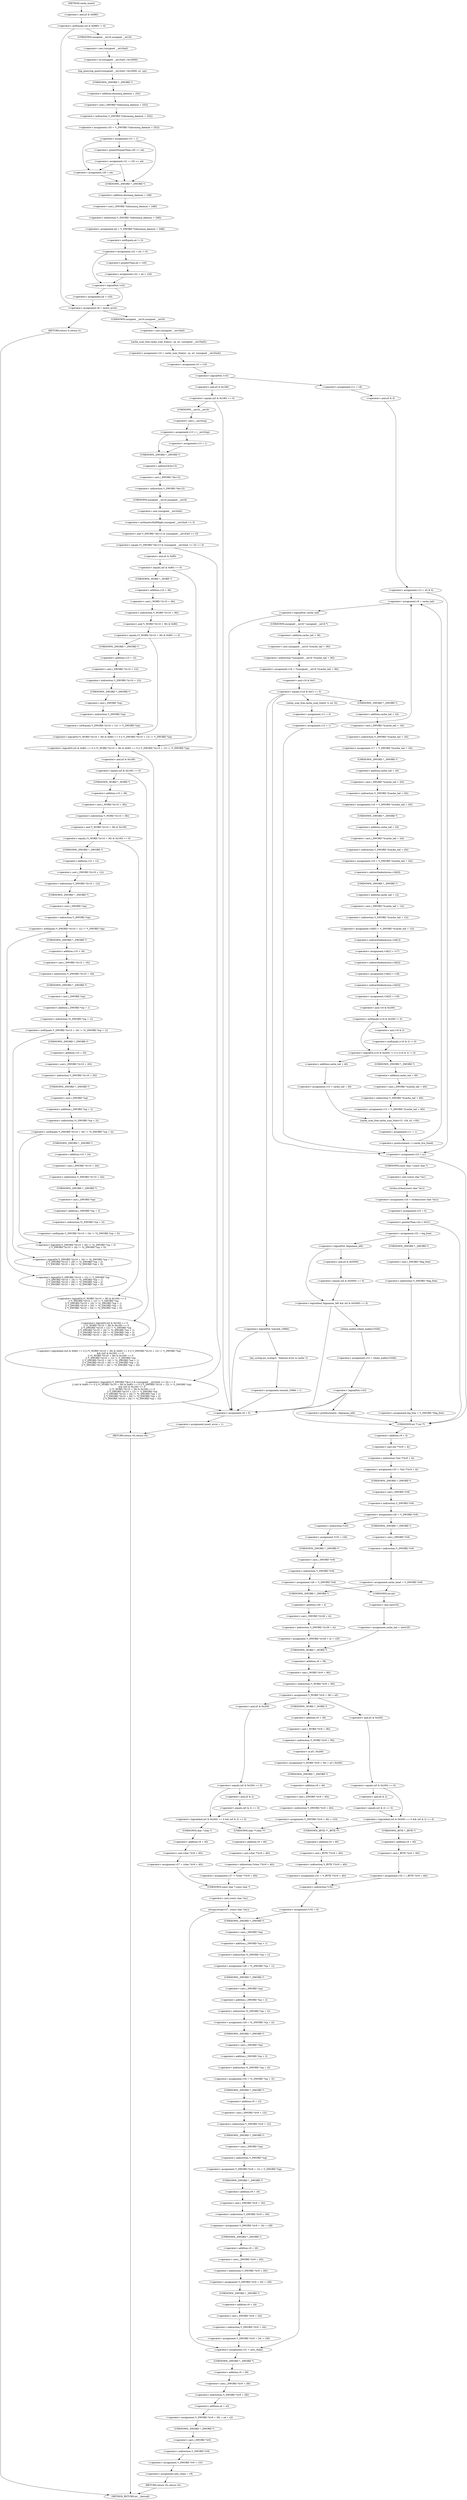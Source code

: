 digraph cache_insert {  
"1000159" [label = "(<operator>.notEquals,(a5 & 0x980) != 0)" ]
"1000160" [label = "(<operator>.and,a5 & 0x980)" ]
"1000165" [label = "(log_query,log_query((unsigned __int16)a5 | 0x10000, a1, cp))" ]
"1000166" [label = "(<operator>.or,(unsigned __int16)a5 | 0x10000)" ]
"1000167" [label = "(<operator>.cast,(unsigned __int16)a5)" ]
"1000168" [label = "(UNKNOWN,unsigned __int16,unsigned __int16)" ]
"1000173" [label = "(<operator>.assignment,v20 = *(_DWORD *)(dnsmasq_daemon + 252))" ]
"1000175" [label = "(<operator>.indirection,*(_DWORD *)(dnsmasq_daemon + 252))" ]
"1000176" [label = "(<operator>.cast,(_DWORD *)(dnsmasq_daemon + 252))" ]
"1000177" [label = "(UNKNOWN,_DWORD *,_DWORD *)" ]
"1000178" [label = "(<operator>.addition,dnsmasq_daemon + 252)" ]
"1000181" [label = "(<operator>.assignment,v21 = 1)" ]
"1000186" [label = "(<operator>.assignment,v21 = v20 >= a4)" ]
"1000188" [label = "(<operator>.greaterEqualsThan,v20 >= a4)" ]
"1000193" [label = "(<operator>.assignment,v20 = a4)" ]
"1000196" [label = "(<operator>.assignment,a4 = *(_DWORD *)(dnsmasq_daemon + 248))" ]
"1000198" [label = "(<operator>.indirection,*(_DWORD *)(dnsmasq_daemon + 248))" ]
"1000199" [label = "(<operator>.cast,(_DWORD *)(dnsmasq_daemon + 248))" ]
"1000200" [label = "(UNKNOWN,_DWORD *,_DWORD *)" ]
"1000201" [label = "(<operator>.addition,dnsmasq_daemon + 248)" ]
"1000204" [label = "(<operator>.assignment,v22 = a4 != 0)" ]
"1000206" [label = "(<operator>.notEquals,a4 != 0)" ]
"1000211" [label = "(<operator>.assignment,v22 = a4 > v20)" ]
"1000213" [label = "(<operator>.greaterThan,a4 > v20)" ]
"1000217" [label = "(<operator>.logicalNot,!v22)" ]
"1000219" [label = "(<operator>.assignment,a4 = v20)" ]
"1000222" [label = "(<operator>.assignment,v8 = insert_error)" ]
"1000227" [label = "(RETURN,return 0;,return 0;)" ]
"1000229" [label = "(<operator>.assignment,v10 = cache_scan_free(a1, cp, a3, (unsigned __int16)a5))" ]
"1000231" [label = "(cache_scan_free,cache_scan_free(a1, cp, a3, (unsigned __int16)a5))" ]
"1000235" [label = "(<operator>.cast,(unsigned __int16)a5)" ]
"1000236" [label = "(UNKNOWN,unsigned __int16,unsigned __int16)" ]
"1000238" [label = "(<operator>.assignment,v9 = v10)" ]
"1000242" [label = "(<operator>.logicalNot,!v10)" ]
"1000245" [label = "(<operator>.assignment,v11 = v8)" ]
"1000248" [label = "(<operator>.assignment,v12 = a5 & 4)" ]
"1000250" [label = "(<operator>.and,a5 & 4)" ]
"1000256" [label = "(<operator>.assignment,v9 = cache_tail)" ]
"1000260" [label = "(<operator>.logicalNot,!cache_tail)" ]
"1000263" [label = "(<operator>.assignment,v16 = *(unsigned __int16 *)(cache_tail + 36))" ]
"1000265" [label = "(<operator>.indirection,*(unsigned __int16 *)(cache_tail + 36))" ]
"1000266" [label = "(<operator>.cast,(unsigned __int16 *)(cache_tail + 36))" ]
"1000267" [label = "(UNKNOWN,unsigned __int16 *,unsigned __int16 *)" ]
"1000268" [label = "(<operator>.addition,cache_tail + 36)" ]
"1000272" [label = "(<operator>.equals,(v16 & 0xC) == 0)" ]
"1000273" [label = "(<operator>.and,v16 & 0xC)" ]
"1000282" [label = "(<operator>.logicalNot,!warned_10984)" ]
"1000285" [label = "(my_syslog,my_syslog(3, \"Internal error in cache.\"))" ]
"1000288" [label = "(<operator>.assignment,warned_10984 = 1)" ]
"1000295" [label = "(<operator>.assignment,v17 = *(_DWORD *)(cache_tail + 16))" ]
"1000297" [label = "(<operator>.indirection,*(_DWORD *)(cache_tail + 16))" ]
"1000298" [label = "(<operator>.cast,(_DWORD *)(cache_tail + 16))" ]
"1000299" [label = "(UNKNOWN,_DWORD *,_DWORD *)" ]
"1000300" [label = "(<operator>.addition,cache_tail + 16)" ]
"1000303" [label = "(<operator>.assignment,v18 = *(_DWORD *)(cache_tail + 20))" ]
"1000305" [label = "(<operator>.indirection,*(_DWORD *)(cache_tail + 20))" ]
"1000306" [label = "(<operator>.cast,(_DWORD *)(cache_tail + 20))" ]
"1000307" [label = "(UNKNOWN,_DWORD *,_DWORD *)" ]
"1000308" [label = "(<operator>.addition,cache_tail + 20)" ]
"1000311" [label = "(<operator>.assignment,v19 = *(_DWORD *)(cache_tail + 24))" ]
"1000313" [label = "(<operator>.indirection,*(_DWORD *)(cache_tail + 24))" ]
"1000314" [label = "(<operator>.cast,(_DWORD *)(cache_tail + 24))" ]
"1000315" [label = "(UNKNOWN,_DWORD *,_DWORD *)" ]
"1000316" [label = "(<operator>.addition,cache_tail + 24)" ]
"1000319" [label = "(<operator>.assignment,v34[0] = *(_DWORD *)(cache_tail + 12))" ]
"1000320" [label = "(<operator>.indirectIndexAccess,v34[0])" ]
"1000323" [label = "(<operator>.indirection,*(_DWORD *)(cache_tail + 12))" ]
"1000324" [label = "(<operator>.cast,(_DWORD *)(cache_tail + 12))" ]
"1000325" [label = "(UNKNOWN,_DWORD *,_DWORD *)" ]
"1000326" [label = "(<operator>.addition,cache_tail + 12)" ]
"1000329" [label = "(<operator>.assignment,v34[1] = v17)" ]
"1000330" [label = "(<operator>.indirectIndexAccess,v34[1])" ]
"1000334" [label = "(<operator>.assignment,v34[2] = v18)" ]
"1000335" [label = "(<operator>.indirectIndexAccess,v34[2])" ]
"1000339" [label = "(<operator>.assignment,v34[3] = v19)" ]
"1000340" [label = "(<operator>.indirectIndexAccess,v34[3])" ]
"1000345" [label = "(<operator>.logicalOr,(v16 & 0x200) != 0 || (v16 & 2) != 0)" ]
"1000346" [label = "(<operator>.notEquals,(v16 & 0x200) != 0)" ]
"1000347" [label = "(<operator>.and,v16 & 0x200)" ]
"1000351" [label = "(<operator>.notEquals,(v16 & 2) != 0)" ]
"1000352" [label = "(<operator>.and,v16 & 2)" ]
"1000356" [label = "(<operator>.assignment,v15 = *(_DWORD *)(cache_tail + 40))" ]
"1000358" [label = "(<operator>.indirection,*(_DWORD *)(cache_tail + 40))" ]
"1000359" [label = "(<operator>.cast,(_DWORD *)(cache_tail + 40))" ]
"1000360" [label = "(UNKNOWN,_DWORD *,_DWORD *)" ]
"1000361" [label = "(<operator>.addition,cache_tail + 40)" ]
"1000365" [label = "(<operator>.assignment,v15 = cache_tail + 40)" ]
"1000367" [label = "(<operator>.addition,cache_tail + 40)" ]
"1000370" [label = "(cache_scan_free,cache_scan_free(v15, v34, a3, v16))" ]
"1000375" [label = "(<operator>.assignment,v11 = 1)" ]
"1000378" [label = "(<operator>.preIncrement,++cache_live_freed)" ]
"1000382" [label = "(cache_scan_free,cache_scan_free(0, 0, a3, 0))" ]
"1000387" [label = "(<operator>.assignment,v11 = 0)" ]
"1000390" [label = "(<operator>.assignment,v12 = 1)" ]
"1000393" [label = "(<operator>.assignment,v23 = a1)" ]
"1000399" [label = "(<operator>.assignment,v24 = strlen((const char *)a1))" ]
"1000401" [label = "(strlen,strlen((const char *)a1))" ]
"1000402" [label = "(<operator>.cast,(const char *)a1)" ]
"1000403" [label = "(UNKNOWN,const char *,const char *)" ]
"1000405" [label = "(<operator>.assignment,v23 = 0)" ]
"1000409" [label = "(<operator>.greaterThan,v24 > 0x31)" ]
"1000413" [label = "(<operator>.assignment,v23 = big_free)" ]
"1000419" [label = "(<operator>.assignment,big_free = *(_DWORD *)big_free)" ]
"1000421" [label = "(<operator>.indirection,*(_DWORD *)big_free)" ]
"1000422" [label = "(<operator>.cast,(_DWORD *)big_free)" ]
"1000423" [label = "(UNKNOWN,_DWORD *,_DWORD *)" ]
"1000428" [label = "(<operator>.logicalAnd,!bignames_left && (a5 & 0x5000) == 0)" ]
"1000429" [label = "(<operator>.logicalNot,!bignames_left)" ]
"1000431" [label = "(<operator>.equals,(a5 & 0x5000) == 0)" ]
"1000432" [label = "(<operator>.and,a5 & 0x5000)" ]
"1000437" [label = "(<operator>.assignment,v23 = whine_malloc(1028))" ]
"1000439" [label = "(whine_malloc,whine_malloc(1028))" ]
"1000442" [label = "(<operator>.logicalNot,!v23)" ]
"1000447" [label = "(<operator>.preDecrement,--bignames_left)" ]
"1000449" [label = "(<operator>.assignment,v25 = *(int **)(v9 + 4))" ]
"1000451" [label = "(<operator>.indirection,*(int **)(v9 + 4))" ]
"1000452" [label = "(<operator>.cast,(int **)(v9 + 4))" ]
"1000453" [label = "(UNKNOWN,int **,int **)" ]
"1000454" [label = "(<operator>.addition,v9 + 4)" ]
"1000457" [label = "(<operator>.assignment,v26 = *(_DWORD *)v9)" ]
"1000459" [label = "(<operator>.indirection,*(_DWORD *)v9)" ]
"1000460" [label = "(<operator>.cast,(_DWORD *)v9)" ]
"1000461" [label = "(UNKNOWN,_DWORD *,_DWORD *)" ]
"1000466" [label = "(<operator>.assignment,*v25 = v26)" ]
"1000467" [label = "(<operator>.indirection,*v25)" ]
"1000470" [label = "(<operator>.assignment,v26 = *(_DWORD *)v9)" ]
"1000472" [label = "(<operator>.indirection,*(_DWORD *)v9)" ]
"1000473" [label = "(<operator>.cast,(_DWORD *)v9)" ]
"1000474" [label = "(UNKNOWN,_DWORD *,_DWORD *)" ]
"1000478" [label = "(<operator>.assignment,cache_head = *(_DWORD *)v9)" ]
"1000480" [label = "(<operator>.indirection,*(_DWORD *)v9)" ]
"1000481" [label = "(<operator>.cast,(_DWORD *)v9)" ]
"1000482" [label = "(UNKNOWN,_DWORD *,_DWORD *)" ]
"1000486" [label = "(<operator>.assignment,*(_DWORD *)(v26 + 4) = v25)" ]
"1000487" [label = "(<operator>.indirection,*(_DWORD *)(v26 + 4))" ]
"1000488" [label = "(<operator>.cast,(_DWORD *)(v26 + 4))" ]
"1000489" [label = "(UNKNOWN,_DWORD *,_DWORD *)" ]
"1000490" [label = "(<operator>.addition,v26 + 4)" ]
"1000495" [label = "(<operator>.assignment,cache_tail = (int)v25)" ]
"1000497" [label = "(<operator>.cast,(int)v25)" ]
"1000498" [label = "(UNKNOWN,int,int)" ]
"1000500" [label = "(<operator>.assignment,*(_WORD *)(v9 + 36) = a5)" ]
"1000501" [label = "(<operator>.indirection,*(_WORD *)(v9 + 36))" ]
"1000502" [label = "(<operator>.cast,(_WORD *)(v9 + 36))" ]
"1000503" [label = "(UNKNOWN,_WORD *,_WORD *)" ]
"1000504" [label = "(<operator>.addition,v9 + 36)" ]
"1000511" [label = "(<operator>.assignment,*(_WORD *)(v9 + 36) = a5 | 0x200)" ]
"1000512" [label = "(<operator>.indirection,*(_WORD *)(v9 + 36))" ]
"1000513" [label = "(<operator>.cast,(_WORD *)(v9 + 36))" ]
"1000514" [label = "(UNKNOWN,_WORD *,_WORD *)" ]
"1000515" [label = "(<operator>.addition,v9 + 36)" ]
"1000518" [label = "(<operator>.or,a5 | 0x200)" ]
"1000521" [label = "(<operator>.assignment,*(_DWORD *)(v9 + 40) = v23)" ]
"1000522" [label = "(<operator>.indirection,*(_DWORD *)(v9 + 40))" ]
"1000523" [label = "(<operator>.cast,(_DWORD *)(v9 + 40))" ]
"1000524" [label = "(UNKNOWN,_DWORD *,_DWORD *)" ]
"1000525" [label = "(<operator>.addition,v9 + 40)" ]
"1000538" [label = "(<operator>.logicalAnd,(a5 & 0x200) == 0 && (a5 & 2) == 0)" ]
"1000539" [label = "(<operator>.equals,(a5 & 0x200) == 0)" ]
"1000540" [label = "(<operator>.and,a5 & 0x200)" ]
"1000544" [label = "(<operator>.equals,(a5 & 2) == 0)" ]
"1000545" [label = "(<operator>.and,a5 & 2)" ]
"1000550" [label = "(<operator>.assignment,v27 = (char *)(v9 + 40))" ]
"1000552" [label = "(<operator>.cast,(char *)(v9 + 40))" ]
"1000553" [label = "(UNKNOWN,char *,char *)" ]
"1000554" [label = "(<operator>.addition,v9 + 40)" ]
"1000559" [label = "(<operator>.assignment,v27 = *(char **)(v9 + 40))" ]
"1000561" [label = "(<operator>.indirection,*(char **)(v9 + 40))" ]
"1000562" [label = "(<operator>.cast,(char **)(v9 + 40))" ]
"1000563" [label = "(UNKNOWN,char **,char **)" ]
"1000564" [label = "(<operator>.addition,v9 + 40)" ]
"1000568" [label = "(strcpy,strcpy(v27, (const char *)a1))" ]
"1000570" [label = "(<operator>.cast,(const char *)a1)" ]
"1000571" [label = "(UNKNOWN,const char *,const char *)" ]
"1000577" [label = "(<operator>.assignment,v28 = *((_DWORD *)cp + 1))" ]
"1000579" [label = "(<operator>.indirection,*((_DWORD *)cp + 1))" ]
"1000580" [label = "(<operator>.addition,(_DWORD *)cp + 1)" ]
"1000581" [label = "(<operator>.cast,(_DWORD *)cp)" ]
"1000582" [label = "(UNKNOWN,_DWORD *,_DWORD *)" ]
"1000585" [label = "(<operator>.assignment,v29 = *((_DWORD *)cp + 2))" ]
"1000587" [label = "(<operator>.indirection,*((_DWORD *)cp + 2))" ]
"1000588" [label = "(<operator>.addition,(_DWORD *)cp + 2)" ]
"1000589" [label = "(<operator>.cast,(_DWORD *)cp)" ]
"1000590" [label = "(UNKNOWN,_DWORD *,_DWORD *)" ]
"1000593" [label = "(<operator>.assignment,v30 = *((_DWORD *)cp + 3))" ]
"1000595" [label = "(<operator>.indirection,*((_DWORD *)cp + 3))" ]
"1000596" [label = "(<operator>.addition,(_DWORD *)cp + 3)" ]
"1000597" [label = "(<operator>.cast,(_DWORD *)cp)" ]
"1000598" [label = "(UNKNOWN,_DWORD *,_DWORD *)" ]
"1000601" [label = "(<operator>.assignment,*(_DWORD *)(v9 + 12) = *(_DWORD *)cp)" ]
"1000602" [label = "(<operator>.indirection,*(_DWORD *)(v9 + 12))" ]
"1000603" [label = "(<operator>.cast,(_DWORD *)(v9 + 12))" ]
"1000604" [label = "(UNKNOWN,_DWORD *,_DWORD *)" ]
"1000605" [label = "(<operator>.addition,v9 + 12)" ]
"1000608" [label = "(<operator>.indirection,*(_DWORD *)cp)" ]
"1000609" [label = "(<operator>.cast,(_DWORD *)cp)" ]
"1000610" [label = "(UNKNOWN,_DWORD *,_DWORD *)" ]
"1000612" [label = "(<operator>.assignment,*(_DWORD *)(v9 + 16) = v28)" ]
"1000613" [label = "(<operator>.indirection,*(_DWORD *)(v9 + 16))" ]
"1000614" [label = "(<operator>.cast,(_DWORD *)(v9 + 16))" ]
"1000615" [label = "(UNKNOWN,_DWORD *,_DWORD *)" ]
"1000616" [label = "(<operator>.addition,v9 + 16)" ]
"1000620" [label = "(<operator>.assignment,*(_DWORD *)(v9 + 20) = v29)" ]
"1000621" [label = "(<operator>.indirection,*(_DWORD *)(v9 + 20))" ]
"1000622" [label = "(<operator>.cast,(_DWORD *)(v9 + 20))" ]
"1000623" [label = "(UNKNOWN,_DWORD *,_DWORD *)" ]
"1000624" [label = "(<operator>.addition,v9 + 20)" ]
"1000628" [label = "(<operator>.assignment,*(_DWORD *)(v9 + 24) = v30)" ]
"1000629" [label = "(<operator>.indirection,*(_DWORD *)(v9 + 24))" ]
"1000630" [label = "(<operator>.cast,(_DWORD *)(v9 + 24))" ]
"1000631" [label = "(UNKNOWN,_DWORD *,_DWORD *)" ]
"1000632" [label = "(<operator>.addition,v9 + 24)" ]
"1000636" [label = "(<operator>.assignment,v31 = new_chain)" ]
"1000639" [label = "(<operator>.assignment,*(_DWORD *)(v9 + 28) = a4 + a3)" ]
"1000640" [label = "(<operator>.indirection,*(_DWORD *)(v9 + 28))" ]
"1000641" [label = "(<operator>.cast,(_DWORD *)(v9 + 28))" ]
"1000642" [label = "(UNKNOWN,_DWORD *,_DWORD *)" ]
"1000643" [label = "(<operator>.addition,v9 + 28)" ]
"1000646" [label = "(<operator>.addition,a4 + a3)" ]
"1000649" [label = "(<operator>.assignment,*(_DWORD *)v9 = v31)" ]
"1000650" [label = "(<operator>.indirection,*(_DWORD *)v9)" ]
"1000651" [label = "(<operator>.cast,(_DWORD *)v9)" ]
"1000652" [label = "(UNKNOWN,_DWORD *,_DWORD *)" ]
"1000655" [label = "(<operator>.assignment,new_chain = v9)" ]
"1000658" [label = "(RETURN,return v9;,return v9;)" ]
"1000661" [label = "(<operator>.logicalAnd,(a5 & 0x200) == 0 && (a5 & 2) == 0)" ]
"1000662" [label = "(<operator>.equals,(a5 & 0x200) == 0)" ]
"1000663" [label = "(<operator>.and,a5 & 0x200)" ]
"1000667" [label = "(<operator>.equals,(a5 & 2) == 0)" ]
"1000668" [label = "(<operator>.and,a5 & 2)" ]
"1000673" [label = "(<operator>.assignment,v32 = (_BYTE *)(v9 + 40))" ]
"1000675" [label = "(<operator>.cast,(_BYTE *)(v9 + 40))" ]
"1000676" [label = "(UNKNOWN,_BYTE *,_BYTE *)" ]
"1000677" [label = "(<operator>.addition,v9 + 40)" ]
"1000681" [label = "(<operator>.assignment,*v32 = 0)" ]
"1000682" [label = "(<operator>.indirection,*v32)" ]
"1000686" [label = "(<operator>.assignment,v32 = *(_BYTE **)(v9 + 40))" ]
"1000688" [label = "(<operator>.indirection,*(_BYTE **)(v9 + 40))" ]
"1000689" [label = "(<operator>.cast,(_BYTE **)(v9 + 40))" ]
"1000690" [label = "(UNKNOWN,_BYTE **,_BYTE **)" ]
"1000691" [label = "(<operator>.addition,v9 + 40)" ]
"1000696" [label = "(<operator>.equals,(a5 & 0x180) == 0)" ]
"1000697" [label = "(<operator>.and,a5 & 0x180)" ]
"1000702" [label = "(<operator>.assignment,v13 = (__int16)cp)" ]
"1000704" [label = "(<operator>.cast,(__int16)cp)" ]
"1000705" [label = "(UNKNOWN,__int16,__int16)" ]
"1000709" [label = "(<operator>.assignment,v13 = 1)" ]
"1000713" [label = "(<operator>.logicalOr,(*(_DWORD *)&v13 & ((unsigned __int16)a5 >> 3)) == 0\n    || ((a5 & 0x80) == 0 || (*(_WORD *)(v10 + 36) & 0x80) == 0 || *(_DWORD *)(v10 + 12) != *(_DWORD *)cp)\n    && ((a5 & 0x100) == 0\n     || (*(_WORD *)(v10 + 36) & 0x100) == 0\n     || *(_DWORD *)(v10 + 12) != *(_DWORD *)cp\n     || *(_DWORD *)(v10 + 16) != *((_DWORD *)cp + 1)\n     || *(_DWORD *)(v10 + 20) != *((_DWORD *)cp + 2)\n     || *(_DWORD *)(v10 + 24) != *((_DWORD *)cp + 3)))" ]
"1000714" [label = "(<operator>.equals,(*(_DWORD *)&v13 & ((unsigned __int16)a5 >> 3)) == 0)" ]
"1000715" [label = "(<operator>.and,*(_DWORD *)&v13 & ((unsigned __int16)a5 >> 3))" ]
"1000716" [label = "(<operator>.indirection,*(_DWORD *)&v13)" ]
"1000717" [label = "(<operator>.cast,(_DWORD *)&v13)" ]
"1000718" [label = "(UNKNOWN,_DWORD *,_DWORD *)" ]
"1000719" [label = "(<operator>.addressOf,&v13)" ]
"1000721" [label = "(<operator>.arithmeticShiftRight,(unsigned __int16)a5 >> 3)" ]
"1000722" [label = "(<operator>.cast,(unsigned __int16)a5)" ]
"1000723" [label = "(UNKNOWN,unsigned __int16,unsigned __int16)" ]
"1000727" [label = "(<operator>.logicalAnd,((a5 & 0x80) == 0 || (*(_WORD *)(v10 + 36) & 0x80) == 0 || *(_DWORD *)(v10 + 12) != *(_DWORD *)cp)\n    && ((a5 & 0x100) == 0\n     || (*(_WORD *)(v10 + 36) & 0x100) == 0\n     || *(_DWORD *)(v10 + 12) != *(_DWORD *)cp\n     || *(_DWORD *)(v10 + 16) != *((_DWORD *)cp + 1)\n     || *(_DWORD *)(v10 + 20) != *((_DWORD *)cp + 2)\n     || *(_DWORD *)(v10 + 24) != *((_DWORD *)cp + 3)))" ]
"1000728" [label = "(<operator>.logicalOr,(a5 & 0x80) == 0 || (*(_WORD *)(v10 + 36) & 0x80) == 0 || *(_DWORD *)(v10 + 12) != *(_DWORD *)cp)" ]
"1000729" [label = "(<operator>.equals,(a5 & 0x80) == 0)" ]
"1000730" [label = "(<operator>.and,a5 & 0x80)" ]
"1000734" [label = "(<operator>.logicalOr,(*(_WORD *)(v10 + 36) & 0x80) == 0 || *(_DWORD *)(v10 + 12) != *(_DWORD *)cp)" ]
"1000735" [label = "(<operator>.equals,(*(_WORD *)(v10 + 36) & 0x80) == 0)" ]
"1000736" [label = "(<operator>.and,*(_WORD *)(v10 + 36) & 0x80)" ]
"1000737" [label = "(<operator>.indirection,*(_WORD *)(v10 + 36))" ]
"1000738" [label = "(<operator>.cast,(_WORD *)(v10 + 36))" ]
"1000739" [label = "(UNKNOWN,_WORD *,_WORD *)" ]
"1000740" [label = "(<operator>.addition,v10 + 36)" ]
"1000745" [label = "(<operator>.notEquals,*(_DWORD *)(v10 + 12) != *(_DWORD *)cp)" ]
"1000746" [label = "(<operator>.indirection,*(_DWORD *)(v10 + 12))" ]
"1000747" [label = "(<operator>.cast,(_DWORD *)(v10 + 12))" ]
"1000748" [label = "(UNKNOWN,_DWORD *,_DWORD *)" ]
"1000749" [label = "(<operator>.addition,v10 + 12)" ]
"1000752" [label = "(<operator>.indirection,*(_DWORD *)cp)" ]
"1000753" [label = "(<operator>.cast,(_DWORD *)cp)" ]
"1000754" [label = "(UNKNOWN,_DWORD *,_DWORD *)" ]
"1000756" [label = "(<operator>.logicalOr,(a5 & 0x100) == 0\n     || (*(_WORD *)(v10 + 36) & 0x100) == 0\n     || *(_DWORD *)(v10 + 12) != *(_DWORD *)cp\n     || *(_DWORD *)(v10 + 16) != *((_DWORD *)cp + 1)\n     || *(_DWORD *)(v10 + 20) != *((_DWORD *)cp + 2)\n     || *(_DWORD *)(v10 + 24) != *((_DWORD *)cp + 3))" ]
"1000757" [label = "(<operator>.equals,(a5 & 0x100) == 0)" ]
"1000758" [label = "(<operator>.and,a5 & 0x100)" ]
"1000762" [label = "(<operator>.logicalOr,(*(_WORD *)(v10 + 36) & 0x100) == 0\n     || *(_DWORD *)(v10 + 12) != *(_DWORD *)cp\n     || *(_DWORD *)(v10 + 16) != *((_DWORD *)cp + 1)\n     || *(_DWORD *)(v10 + 20) != *((_DWORD *)cp + 2)\n     || *(_DWORD *)(v10 + 24) != *((_DWORD *)cp + 3))" ]
"1000763" [label = "(<operator>.equals,(*(_WORD *)(v10 + 36) & 0x100) == 0)" ]
"1000764" [label = "(<operator>.and,*(_WORD *)(v10 + 36) & 0x100)" ]
"1000765" [label = "(<operator>.indirection,*(_WORD *)(v10 + 36))" ]
"1000766" [label = "(<operator>.cast,(_WORD *)(v10 + 36))" ]
"1000767" [label = "(UNKNOWN,_WORD *,_WORD *)" ]
"1000768" [label = "(<operator>.addition,v10 + 36)" ]
"1000773" [label = "(<operator>.logicalOr,*(_DWORD *)(v10 + 12) != *(_DWORD *)cp\n     || *(_DWORD *)(v10 + 16) != *((_DWORD *)cp + 1)\n     || *(_DWORD *)(v10 + 20) != *((_DWORD *)cp + 2)\n     || *(_DWORD *)(v10 + 24) != *((_DWORD *)cp + 3))" ]
"1000774" [label = "(<operator>.notEquals,*(_DWORD *)(v10 + 12) != *(_DWORD *)cp)" ]
"1000775" [label = "(<operator>.indirection,*(_DWORD *)(v10 + 12))" ]
"1000776" [label = "(<operator>.cast,(_DWORD *)(v10 + 12))" ]
"1000777" [label = "(UNKNOWN,_DWORD *,_DWORD *)" ]
"1000778" [label = "(<operator>.addition,v10 + 12)" ]
"1000781" [label = "(<operator>.indirection,*(_DWORD *)cp)" ]
"1000782" [label = "(<operator>.cast,(_DWORD *)cp)" ]
"1000783" [label = "(UNKNOWN,_DWORD *,_DWORD *)" ]
"1000785" [label = "(<operator>.logicalOr,*(_DWORD *)(v10 + 16) != *((_DWORD *)cp + 1)\n     || *(_DWORD *)(v10 + 20) != *((_DWORD *)cp + 2)\n     || *(_DWORD *)(v10 + 24) != *((_DWORD *)cp + 3))" ]
"1000786" [label = "(<operator>.notEquals,*(_DWORD *)(v10 + 16) != *((_DWORD *)cp + 1))" ]
"1000787" [label = "(<operator>.indirection,*(_DWORD *)(v10 + 16))" ]
"1000788" [label = "(<operator>.cast,(_DWORD *)(v10 + 16))" ]
"1000789" [label = "(UNKNOWN,_DWORD *,_DWORD *)" ]
"1000790" [label = "(<operator>.addition,v10 + 16)" ]
"1000793" [label = "(<operator>.indirection,*((_DWORD *)cp + 1))" ]
"1000794" [label = "(<operator>.addition,(_DWORD *)cp + 1)" ]
"1000795" [label = "(<operator>.cast,(_DWORD *)cp)" ]
"1000796" [label = "(UNKNOWN,_DWORD *,_DWORD *)" ]
"1000799" [label = "(<operator>.logicalOr,*(_DWORD *)(v10 + 20) != *((_DWORD *)cp + 2)\n     || *(_DWORD *)(v10 + 24) != *((_DWORD *)cp + 3))" ]
"1000800" [label = "(<operator>.notEquals,*(_DWORD *)(v10 + 20) != *((_DWORD *)cp + 2))" ]
"1000801" [label = "(<operator>.indirection,*(_DWORD *)(v10 + 20))" ]
"1000802" [label = "(<operator>.cast,(_DWORD *)(v10 + 20))" ]
"1000803" [label = "(UNKNOWN,_DWORD *,_DWORD *)" ]
"1000804" [label = "(<operator>.addition,v10 + 20)" ]
"1000807" [label = "(<operator>.indirection,*((_DWORD *)cp + 2))" ]
"1000808" [label = "(<operator>.addition,(_DWORD *)cp + 2)" ]
"1000809" [label = "(<operator>.cast,(_DWORD *)cp)" ]
"1000810" [label = "(UNKNOWN,_DWORD *,_DWORD *)" ]
"1000813" [label = "(<operator>.notEquals,*(_DWORD *)(v10 + 24) != *((_DWORD *)cp + 3))" ]
"1000814" [label = "(<operator>.indirection,*(_DWORD *)(v10 + 24))" ]
"1000815" [label = "(<operator>.cast,(_DWORD *)(v10 + 24))" ]
"1000816" [label = "(UNKNOWN,_DWORD *,_DWORD *)" ]
"1000817" [label = "(<operator>.addition,v10 + 24)" ]
"1000820" [label = "(<operator>.indirection,*((_DWORD *)cp + 3))" ]
"1000821" [label = "(<operator>.addition,(_DWORD *)cp + 3)" ]
"1000822" [label = "(<operator>.cast,(_DWORD *)cp)" ]
"1000823" [label = "(UNKNOWN,_DWORD *,_DWORD *)" ]
"1000828" [label = "(<operator>.assignment,v9 = 0)" ]
"1000831" [label = "(<operator>.assignment,insert_error = 1)" ]
"1000834" [label = "(RETURN,return v9;,return v9;)" ]
"1000126" [label = "(METHOD,cache_insert)" ]
"1000836" [label = "(METHOD_RETURN,int __fastcall)" ]
  "1000159" -> "1000168" 
  "1000159" -> "1000222" 
  "1000160" -> "1000159" 
  "1000165" -> "1000177" 
  "1000166" -> "1000165" 
  "1000167" -> "1000166" 
  "1000168" -> "1000167" 
  "1000173" -> "1000181" 
  "1000175" -> "1000173" 
  "1000176" -> "1000175" 
  "1000177" -> "1000178" 
  "1000178" -> "1000176" 
  "1000181" -> "1000188" 
  "1000181" -> "1000193" 
  "1000181" -> "1000200" 
  "1000186" -> "1000193" 
  "1000186" -> "1000200" 
  "1000188" -> "1000186" 
  "1000193" -> "1000200" 
  "1000196" -> "1000206" 
  "1000198" -> "1000196" 
  "1000199" -> "1000198" 
  "1000200" -> "1000201" 
  "1000201" -> "1000199" 
  "1000204" -> "1000213" 
  "1000204" -> "1000217" 
  "1000206" -> "1000204" 
  "1000211" -> "1000217" 
  "1000213" -> "1000211" 
  "1000217" -> "1000219" 
  "1000217" -> "1000222" 
  "1000219" -> "1000222" 
  "1000222" -> "1000227" 
  "1000222" -> "1000236" 
  "1000227" -> "1000836" 
  "1000229" -> "1000238" 
  "1000231" -> "1000229" 
  "1000235" -> "1000231" 
  "1000236" -> "1000235" 
  "1000238" -> "1000242" 
  "1000242" -> "1000245" 
  "1000242" -> "1000697" 
  "1000245" -> "1000250" 
  "1000248" -> "1000256" 
  "1000248" -> "1000393" 
  "1000250" -> "1000248" 
  "1000256" -> "1000260" 
  "1000260" -> "1000828" 
  "1000260" -> "1000267" 
  "1000263" -> "1000273" 
  "1000265" -> "1000263" 
  "1000266" -> "1000265" 
  "1000267" -> "1000268" 
  "1000268" -> "1000266" 
  "1000272" -> "1000393" 
  "1000272" -> "1000282" 
  "1000272" -> "1000299" 
  "1000272" -> "1000382" 
  "1000273" -> "1000272" 
  "1000282" -> "1000285" 
  "1000282" -> "1000828" 
  "1000285" -> "1000288" 
  "1000288" -> "1000828" 
  "1000295" -> "1000307" 
  "1000297" -> "1000295" 
  "1000298" -> "1000297" 
  "1000299" -> "1000300" 
  "1000300" -> "1000298" 
  "1000303" -> "1000315" 
  "1000305" -> "1000303" 
  "1000306" -> "1000305" 
  "1000307" -> "1000308" 
  "1000308" -> "1000306" 
  "1000311" -> "1000320" 
  "1000313" -> "1000311" 
  "1000314" -> "1000313" 
  "1000315" -> "1000316" 
  "1000316" -> "1000314" 
  "1000319" -> "1000330" 
  "1000320" -> "1000325" 
  "1000323" -> "1000319" 
  "1000324" -> "1000323" 
  "1000325" -> "1000326" 
  "1000326" -> "1000324" 
  "1000329" -> "1000335" 
  "1000330" -> "1000329" 
  "1000334" -> "1000340" 
  "1000335" -> "1000334" 
  "1000339" -> "1000347" 
  "1000340" -> "1000339" 
  "1000345" -> "1000360" 
  "1000345" -> "1000367" 
  "1000346" -> "1000345" 
  "1000346" -> "1000352" 
  "1000347" -> "1000346" 
  "1000351" -> "1000345" 
  "1000352" -> "1000351" 
  "1000356" -> "1000370" 
  "1000358" -> "1000356" 
  "1000359" -> "1000358" 
  "1000360" -> "1000361" 
  "1000361" -> "1000359" 
  "1000365" -> "1000370" 
  "1000367" -> "1000365" 
  "1000370" -> "1000375" 
  "1000375" -> "1000378" 
  "1000378" -> "1000256" 
  "1000378" -> "1000393" 
  "1000382" -> "1000387" 
  "1000387" -> "1000390" 
  "1000390" -> "1000256" 
  "1000390" -> "1000393" 
  "1000393" -> "1000403" 
  "1000393" -> "1000453" 
  "1000399" -> "1000405" 
  "1000401" -> "1000399" 
  "1000402" -> "1000401" 
  "1000403" -> "1000402" 
  "1000405" -> "1000409" 
  "1000409" -> "1000413" 
  "1000409" -> "1000453" 
  "1000413" -> "1000423" 
  "1000413" -> "1000429" 
  "1000419" -> "1000453" 
  "1000421" -> "1000419" 
  "1000422" -> "1000421" 
  "1000423" -> "1000422" 
  "1000428" -> "1000828" 
  "1000428" -> "1000439" 
  "1000429" -> "1000428" 
  "1000429" -> "1000432" 
  "1000431" -> "1000428" 
  "1000432" -> "1000431" 
  "1000437" -> "1000442" 
  "1000439" -> "1000437" 
  "1000442" -> "1000828" 
  "1000442" -> "1000447" 
  "1000442" -> "1000453" 
  "1000447" -> "1000453" 
  "1000449" -> "1000461" 
  "1000451" -> "1000449" 
  "1000452" -> "1000451" 
  "1000453" -> "1000454" 
  "1000454" -> "1000452" 
  "1000457" -> "1000467" 
  "1000457" -> "1000482" 
  "1000459" -> "1000457" 
  "1000460" -> "1000459" 
  "1000461" -> "1000460" 
  "1000466" -> "1000474" 
  "1000467" -> "1000466" 
  "1000470" -> "1000489" 
  "1000470" -> "1000498" 
  "1000472" -> "1000470" 
  "1000473" -> "1000472" 
  "1000474" -> "1000473" 
  "1000478" -> "1000489" 
  "1000478" -> "1000498" 
  "1000480" -> "1000478" 
  "1000481" -> "1000480" 
  "1000482" -> "1000481" 
  "1000486" -> "1000503" 
  "1000487" -> "1000486" 
  "1000488" -> "1000487" 
  "1000489" -> "1000490" 
  "1000490" -> "1000488" 
  "1000495" -> "1000503" 
  "1000497" -> "1000495" 
  "1000498" -> "1000497" 
  "1000500" -> "1000514" 
  "1000500" -> "1000540" 
  "1000500" -> "1000663" 
  "1000501" -> "1000500" 
  "1000502" -> "1000501" 
  "1000503" -> "1000504" 
  "1000504" -> "1000502" 
  "1000511" -> "1000524" 
  "1000512" -> "1000518" 
  "1000513" -> "1000512" 
  "1000514" -> "1000515" 
  "1000515" -> "1000513" 
  "1000518" -> "1000511" 
  "1000521" -> "1000563" 
  "1000521" -> "1000690" 
  "1000522" -> "1000521" 
  "1000523" -> "1000522" 
  "1000524" -> "1000525" 
  "1000525" -> "1000523" 
  "1000538" -> "1000553" 
  "1000538" -> "1000563" 
  "1000539" -> "1000538" 
  "1000539" -> "1000545" 
  "1000540" -> "1000539" 
  "1000544" -> "1000538" 
  "1000545" -> "1000544" 
  "1000550" -> "1000571" 
  "1000552" -> "1000550" 
  "1000553" -> "1000554" 
  "1000554" -> "1000552" 
  "1000559" -> "1000571" 
  "1000561" -> "1000559" 
  "1000562" -> "1000561" 
  "1000563" -> "1000564" 
  "1000564" -> "1000562" 
  "1000568" -> "1000582" 
  "1000568" -> "1000636" 
  "1000570" -> "1000568" 
  "1000571" -> "1000570" 
  "1000577" -> "1000590" 
  "1000579" -> "1000577" 
  "1000580" -> "1000579" 
  "1000581" -> "1000580" 
  "1000582" -> "1000581" 
  "1000585" -> "1000598" 
  "1000587" -> "1000585" 
  "1000588" -> "1000587" 
  "1000589" -> "1000588" 
  "1000590" -> "1000589" 
  "1000593" -> "1000604" 
  "1000595" -> "1000593" 
  "1000596" -> "1000595" 
  "1000597" -> "1000596" 
  "1000598" -> "1000597" 
  "1000601" -> "1000615" 
  "1000602" -> "1000610" 
  "1000603" -> "1000602" 
  "1000604" -> "1000605" 
  "1000605" -> "1000603" 
  "1000608" -> "1000601" 
  "1000609" -> "1000608" 
  "1000610" -> "1000609" 
  "1000612" -> "1000623" 
  "1000613" -> "1000612" 
  "1000614" -> "1000613" 
  "1000615" -> "1000616" 
  "1000616" -> "1000614" 
  "1000620" -> "1000631" 
  "1000621" -> "1000620" 
  "1000622" -> "1000621" 
  "1000623" -> "1000624" 
  "1000624" -> "1000622" 
  "1000628" -> "1000636" 
  "1000629" -> "1000628" 
  "1000630" -> "1000629" 
  "1000631" -> "1000632" 
  "1000632" -> "1000630" 
  "1000636" -> "1000642" 
  "1000639" -> "1000652" 
  "1000640" -> "1000646" 
  "1000641" -> "1000640" 
  "1000642" -> "1000643" 
  "1000643" -> "1000641" 
  "1000646" -> "1000639" 
  "1000649" -> "1000655" 
  "1000650" -> "1000649" 
  "1000651" -> "1000650" 
  "1000652" -> "1000651" 
  "1000655" -> "1000658" 
  "1000658" -> "1000836" 
  "1000661" -> "1000676" 
  "1000661" -> "1000690" 
  "1000662" -> "1000661" 
  "1000662" -> "1000668" 
  "1000663" -> "1000662" 
  "1000667" -> "1000661" 
  "1000668" -> "1000667" 
  "1000673" -> "1000682" 
  "1000675" -> "1000673" 
  "1000676" -> "1000677" 
  "1000677" -> "1000675" 
  "1000681" -> "1000582" 
  "1000681" -> "1000636" 
  "1000682" -> "1000681" 
  "1000686" -> "1000682" 
  "1000688" -> "1000686" 
  "1000689" -> "1000688" 
  "1000690" -> "1000691" 
  "1000691" -> "1000689" 
  "1000696" -> "1000828" 
  "1000696" -> "1000705" 
  "1000697" -> "1000696" 
  "1000702" -> "1000718" 
  "1000702" -> "1000709" 
  "1000704" -> "1000702" 
  "1000705" -> "1000704" 
  "1000709" -> "1000718" 
  "1000713" -> "1000828" 
  "1000713" -> "1000834" 
  "1000714" -> "1000713" 
  "1000714" -> "1000730" 
  "1000715" -> "1000714" 
  "1000716" -> "1000723" 
  "1000717" -> "1000716" 
  "1000718" -> "1000719" 
  "1000719" -> "1000717" 
  "1000721" -> "1000715" 
  "1000722" -> "1000721" 
  "1000723" -> "1000722" 
  "1000727" -> "1000713" 
  "1000728" -> "1000727" 
  "1000728" -> "1000758" 
  "1000729" -> "1000739" 
  "1000729" -> "1000728" 
  "1000730" -> "1000729" 
  "1000734" -> "1000728" 
  "1000735" -> "1000748" 
  "1000735" -> "1000734" 
  "1000736" -> "1000735" 
  "1000737" -> "1000736" 
  "1000738" -> "1000737" 
  "1000739" -> "1000740" 
  "1000740" -> "1000738" 
  "1000745" -> "1000734" 
  "1000746" -> "1000754" 
  "1000747" -> "1000746" 
  "1000748" -> "1000749" 
  "1000749" -> "1000747" 
  "1000752" -> "1000745" 
  "1000753" -> "1000752" 
  "1000754" -> "1000753" 
  "1000756" -> "1000727" 
  "1000757" -> "1000767" 
  "1000757" -> "1000756" 
  "1000758" -> "1000757" 
  "1000762" -> "1000756" 
  "1000763" -> "1000777" 
  "1000763" -> "1000762" 
  "1000764" -> "1000763" 
  "1000765" -> "1000764" 
  "1000766" -> "1000765" 
  "1000767" -> "1000768" 
  "1000768" -> "1000766" 
  "1000773" -> "1000762" 
  "1000774" -> "1000789" 
  "1000774" -> "1000773" 
  "1000775" -> "1000783" 
  "1000776" -> "1000775" 
  "1000777" -> "1000778" 
  "1000778" -> "1000776" 
  "1000781" -> "1000774" 
  "1000782" -> "1000781" 
  "1000783" -> "1000782" 
  "1000785" -> "1000773" 
  "1000786" -> "1000803" 
  "1000786" -> "1000785" 
  "1000787" -> "1000796" 
  "1000788" -> "1000787" 
  "1000789" -> "1000790" 
  "1000790" -> "1000788" 
  "1000793" -> "1000786" 
  "1000794" -> "1000793" 
  "1000795" -> "1000794" 
  "1000796" -> "1000795" 
  "1000799" -> "1000785" 
  "1000800" -> "1000816" 
  "1000800" -> "1000799" 
  "1000801" -> "1000810" 
  "1000802" -> "1000801" 
  "1000803" -> "1000804" 
  "1000804" -> "1000802" 
  "1000807" -> "1000800" 
  "1000808" -> "1000807" 
  "1000809" -> "1000808" 
  "1000810" -> "1000809" 
  "1000813" -> "1000799" 
  "1000814" -> "1000823" 
  "1000815" -> "1000814" 
  "1000816" -> "1000817" 
  "1000817" -> "1000815" 
  "1000820" -> "1000813" 
  "1000821" -> "1000820" 
  "1000822" -> "1000821" 
  "1000823" -> "1000822" 
  "1000828" -> "1000831" 
  "1000831" -> "1000834" 
  "1000834" -> "1000836" 
  "1000126" -> "1000160" 
}
